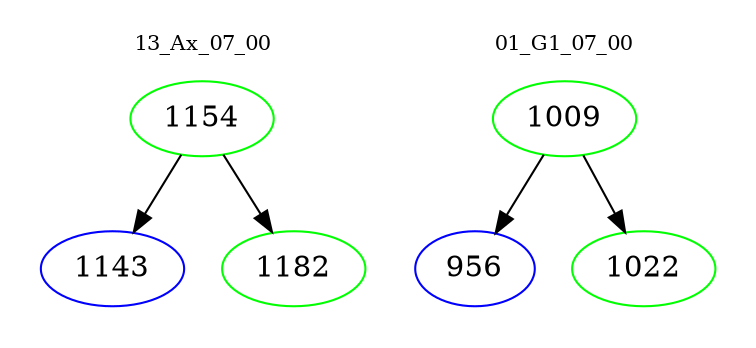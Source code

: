 digraph{
subgraph cluster_0 {
color = white
label = "13_Ax_07_00";
fontsize=10;
T0_1154 [label="1154", color="green"]
T0_1154 -> T0_1143 [color="black"]
T0_1143 [label="1143", color="blue"]
T0_1154 -> T0_1182 [color="black"]
T0_1182 [label="1182", color="green"]
}
subgraph cluster_1 {
color = white
label = "01_G1_07_00";
fontsize=10;
T1_1009 [label="1009", color="green"]
T1_1009 -> T1_956 [color="black"]
T1_956 [label="956", color="blue"]
T1_1009 -> T1_1022 [color="black"]
T1_1022 [label="1022", color="green"]
}
}
